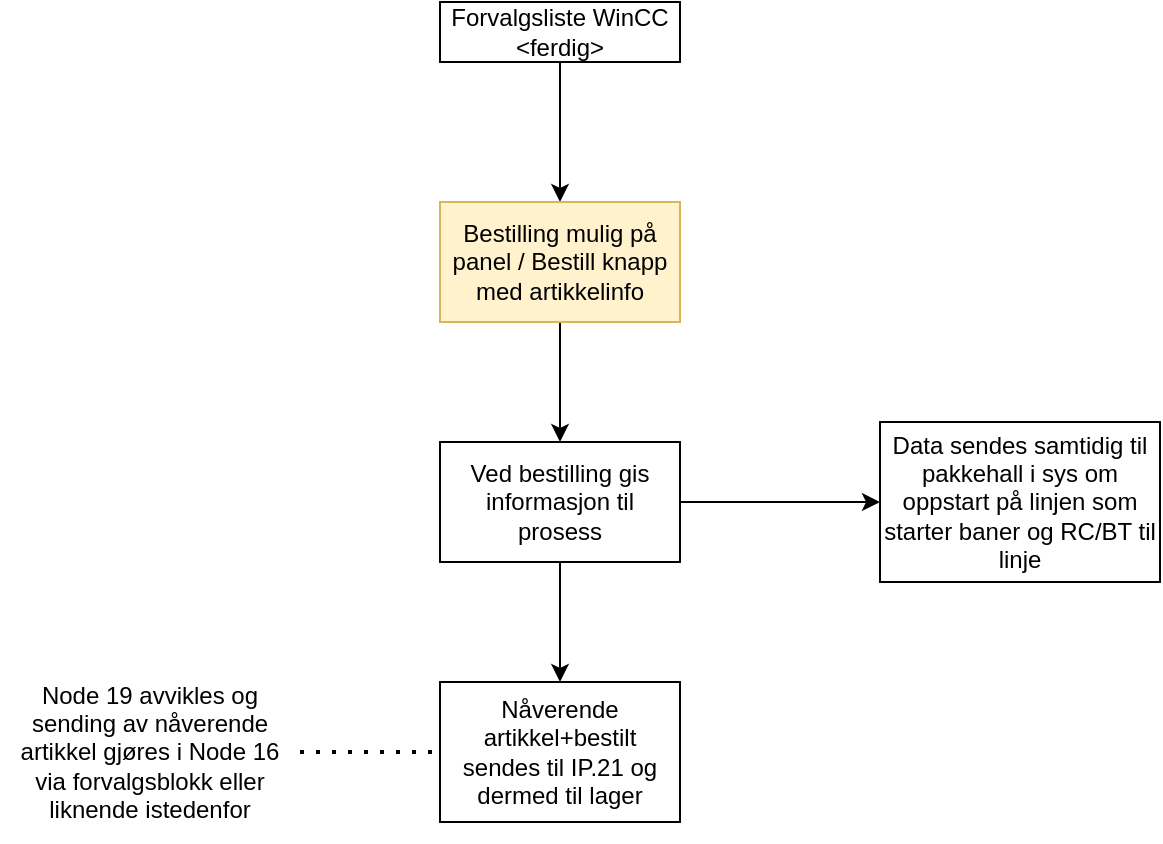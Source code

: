 <mxfile version="24.5.2" type="github">
  <diagram name="Dataflyt" id="NGJzMoL1YaxwXaJGOSmv">
    <mxGraphModel dx="744" dy="390" grid="1" gridSize="10" guides="1" tooltips="1" connect="1" arrows="1" fold="1" page="1" pageScale="1" pageWidth="827" pageHeight="1169" math="0" shadow="0">
      <root>
        <mxCell id="0" />
        <mxCell id="1" parent="0" />
        <mxCell id="R37Bo-__Ryh6URvWXUYt-6" style="edgeStyle=orthogonalEdgeStyle;rounded=0;orthogonalLoop=1;jettySize=auto;html=1;exitX=0.5;exitY=1;exitDx=0;exitDy=0;entryX=0.5;entryY=0;entryDx=0;entryDy=0;" edge="1" parent="1" source="R37Bo-__Ryh6URvWXUYt-1" target="R37Bo-__Ryh6URvWXUYt-3">
          <mxGeometry relative="1" as="geometry" />
        </mxCell>
        <mxCell id="R37Bo-__Ryh6URvWXUYt-1" value="Forvalgsliste WinCC&lt;br&gt;&amp;lt;ferdig&amp;gt;" style="rounded=0;whiteSpace=wrap;html=1;" vertex="1" parent="1">
          <mxGeometry x="340" y="340" width="120" height="30" as="geometry" />
        </mxCell>
        <mxCell id="R37Bo-__Ryh6URvWXUYt-8" style="edgeStyle=orthogonalEdgeStyle;rounded=0;orthogonalLoop=1;jettySize=auto;html=1;exitX=0.5;exitY=1;exitDx=0;exitDy=0;entryX=0.5;entryY=0;entryDx=0;entryDy=0;" edge="1" parent="1" source="R37Bo-__Ryh6URvWXUYt-3" target="R37Bo-__Ryh6URvWXUYt-7">
          <mxGeometry relative="1" as="geometry" />
        </mxCell>
        <mxCell id="R37Bo-__Ryh6URvWXUYt-3" value="Bestilling mulig på panel / Bestill knapp med artikkelinfo" style="rounded=0;whiteSpace=wrap;html=1;fillColor=#fff2cc;strokeColor=#d6b656;" vertex="1" parent="1">
          <mxGeometry x="340" y="440" width="120" height="60" as="geometry" />
        </mxCell>
        <mxCell id="R37Bo-__Ryh6URvWXUYt-10" style="edgeStyle=orthogonalEdgeStyle;rounded=0;orthogonalLoop=1;jettySize=auto;html=1;exitX=0.5;exitY=1;exitDx=0;exitDy=0;entryX=0.5;entryY=0;entryDx=0;entryDy=0;" edge="1" parent="1" source="R37Bo-__Ryh6URvWXUYt-7" target="R37Bo-__Ryh6URvWXUYt-9">
          <mxGeometry relative="1" as="geometry" />
        </mxCell>
        <mxCell id="R37Bo-__Ryh6URvWXUYt-14" style="edgeStyle=orthogonalEdgeStyle;rounded=0;orthogonalLoop=1;jettySize=auto;html=1;exitX=1;exitY=0.5;exitDx=0;exitDy=0;entryX=0;entryY=0.5;entryDx=0;entryDy=0;" edge="1" parent="1" source="R37Bo-__Ryh6URvWXUYt-7" target="R37Bo-__Ryh6URvWXUYt-15">
          <mxGeometry relative="1" as="geometry">
            <mxPoint x="560" y="590" as="targetPoint" />
          </mxGeometry>
        </mxCell>
        <mxCell id="R37Bo-__Ryh6URvWXUYt-7" value="Ved bestilling gis informasjon til prosess" style="rounded=0;whiteSpace=wrap;html=1;" vertex="1" parent="1">
          <mxGeometry x="340" y="560" width="120" height="60" as="geometry" />
        </mxCell>
        <mxCell id="R37Bo-__Ryh6URvWXUYt-9" value="Nåverende artikkel+bestilt sendes til IP.21 og dermed til lager" style="rounded=0;whiteSpace=wrap;html=1;" vertex="1" parent="1">
          <mxGeometry x="340" y="680" width="120" height="70" as="geometry" />
        </mxCell>
        <mxCell id="R37Bo-__Ryh6URvWXUYt-11" value="" style="endArrow=none;dashed=1;html=1;dashPattern=1 3;strokeWidth=2;rounded=0;entryX=0;entryY=0.5;entryDx=0;entryDy=0;exitX=1;exitY=0.5;exitDx=0;exitDy=0;" edge="1" parent="1" source="R37Bo-__Ryh6URvWXUYt-12" target="R37Bo-__Ryh6URvWXUYt-9">
          <mxGeometry width="50" height="50" relative="1" as="geometry">
            <mxPoint x="160" y="640" as="sourcePoint" />
            <mxPoint x="680" y="640" as="targetPoint" />
          </mxGeometry>
        </mxCell>
        <mxCell id="R37Bo-__Ryh6URvWXUYt-12" value="Node 19 avvikles og sending av nåverende artikkel gjøres i Node 16 via forvalgsblokk eller liknende istedenfor" style="text;html=1;align=center;verticalAlign=middle;whiteSpace=wrap;rounded=0;" vertex="1" parent="1">
          <mxGeometry x="120" y="670" width="150" height="90" as="geometry" />
        </mxCell>
        <mxCell id="R37Bo-__Ryh6URvWXUYt-15" value="Data sendes samtidig til pakkehall i sys om oppstart på linjen som starter baner og RC/BT til linje" style="rounded=0;whiteSpace=wrap;html=1;" vertex="1" parent="1">
          <mxGeometry x="560" y="550" width="140" height="80" as="geometry" />
        </mxCell>
      </root>
    </mxGraphModel>
  </diagram>
</mxfile>
